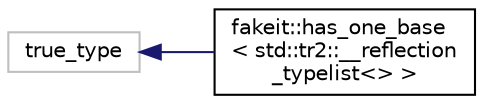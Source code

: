 digraph "Graphical Class Hierarchy"
{
  edge [fontname="Helvetica",fontsize="10",labelfontname="Helvetica",labelfontsize="10"];
  node [fontname="Helvetica",fontsize="10",shape=record];
  rankdir="LR";
  Node1 [label="true_type",height=0.2,width=0.4,color="grey75", fillcolor="white", style="filled"];
  Node1 -> Node2 [dir="back",color="midnightblue",fontsize="10",style="solid",fontname="Helvetica"];
  Node2 [label="fakeit::has_one_base\l\< std::tr2::__reflection\l_typelist\<\> \>",height=0.2,width=0.4,color="black", fillcolor="white", style="filled",URL="$d2/d44/classfakeit_1_1has__one__base_3_01std_1_1tr2_1_1____reflection__typelist_3_4_01_4.html"];
}
